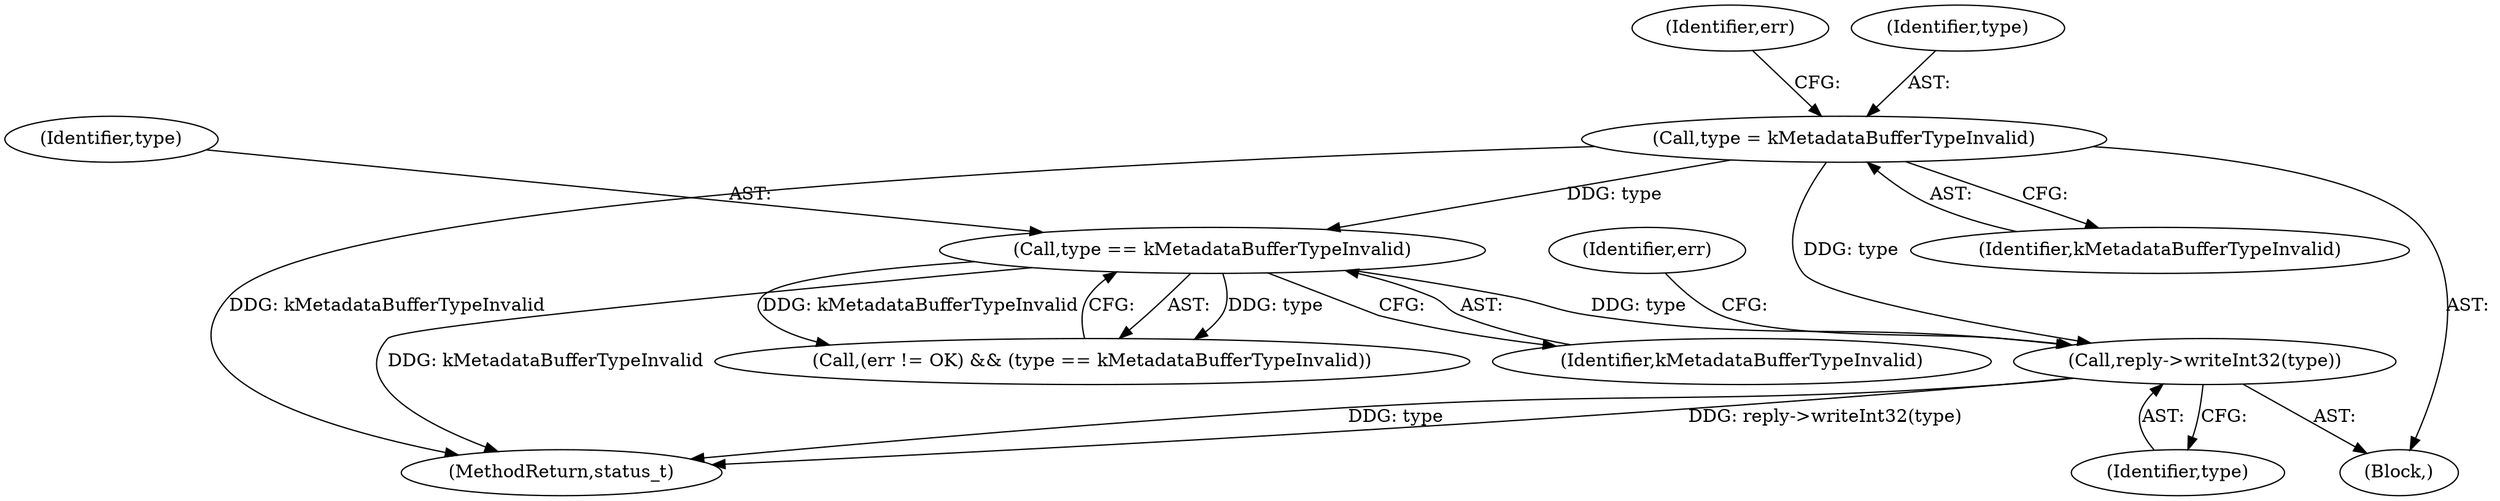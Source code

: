 digraph "0_Android_295c883fe3105b19bcd0f9e07d54c6b589fc5bff@API" {
"1000816" [label="(Call,reply->writeInt32(type))"];
"1000809" [label="(Call,type == kMetadataBufferTypeInvalid)"];
"1000791" [label="(Call,type = kMetadataBufferTypeInvalid)"];
"1000809" [label="(Call,type == kMetadataBufferTypeInvalid)"];
"1000793" [label="(Identifier,kMetadataBufferTypeInvalid)"];
"1000796" [label="(Identifier,err)"];
"1000774" [label="(Block,)"];
"1000810" [label="(Identifier,type)"];
"1000791" [label="(Call,type = kMetadataBufferTypeInvalid)"];
"1000817" [label="(Identifier,type)"];
"1000792" [label="(Identifier,type)"];
"1000811" [label="(Identifier,kMetadataBufferTypeInvalid)"];
"1000816" [label="(Call,reply->writeInt32(type))"];
"1000805" [label="(Call,(err != OK) && (type == kMetadataBufferTypeInvalid))"];
"1000819" [label="(Identifier,err)"];
"1001343" [label="(MethodReturn,status_t)"];
"1000816" -> "1000774"  [label="AST: "];
"1000816" -> "1000817"  [label="CFG: "];
"1000817" -> "1000816"  [label="AST: "];
"1000819" -> "1000816"  [label="CFG: "];
"1000816" -> "1001343"  [label="DDG: reply->writeInt32(type)"];
"1000816" -> "1001343"  [label="DDG: type"];
"1000809" -> "1000816"  [label="DDG: type"];
"1000791" -> "1000816"  [label="DDG: type"];
"1000809" -> "1000805"  [label="AST: "];
"1000809" -> "1000811"  [label="CFG: "];
"1000810" -> "1000809"  [label="AST: "];
"1000811" -> "1000809"  [label="AST: "];
"1000805" -> "1000809"  [label="CFG: "];
"1000809" -> "1001343"  [label="DDG: kMetadataBufferTypeInvalid"];
"1000809" -> "1000805"  [label="DDG: type"];
"1000809" -> "1000805"  [label="DDG: kMetadataBufferTypeInvalid"];
"1000791" -> "1000809"  [label="DDG: type"];
"1000791" -> "1000774"  [label="AST: "];
"1000791" -> "1000793"  [label="CFG: "];
"1000792" -> "1000791"  [label="AST: "];
"1000793" -> "1000791"  [label="AST: "];
"1000796" -> "1000791"  [label="CFG: "];
"1000791" -> "1001343"  [label="DDG: kMetadataBufferTypeInvalid"];
}
